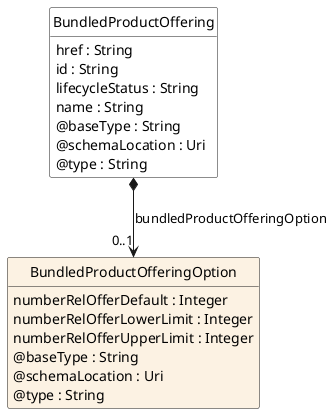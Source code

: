 @startuml
hide circle
hide methods
hide stereotype
show <<Enumeration>> stereotype
skinparam class {
   BackgroundColor<<Enumeration>> #E6F5F7
   BackgroundColor<<Ref>> #FFFFE0
   BackgroundColor<<Pivot>> #FFFFFFF
   BackgroundColor<<SimpleType>> #E2F0DA
   BackgroundColor #FCF2E3
}

class BundledProductOffering <<Pivot>> {
    href : String
    id : String
    lifecycleStatus : String
    name : String
    @baseType : String
    @schemaLocation : Uri
    @type : String
}

class BundledProductOfferingOption  {
    numberRelOfferDefault : Integer
    numberRelOfferLowerLimit : Integer
    numberRelOfferUpperLimit : Integer
    @baseType : String
    @schemaLocation : Uri
    @type : String
}

BundledProductOffering *-->  "0..1" BundledProductOfferingOption : bundledProductOfferingOption

@enduml